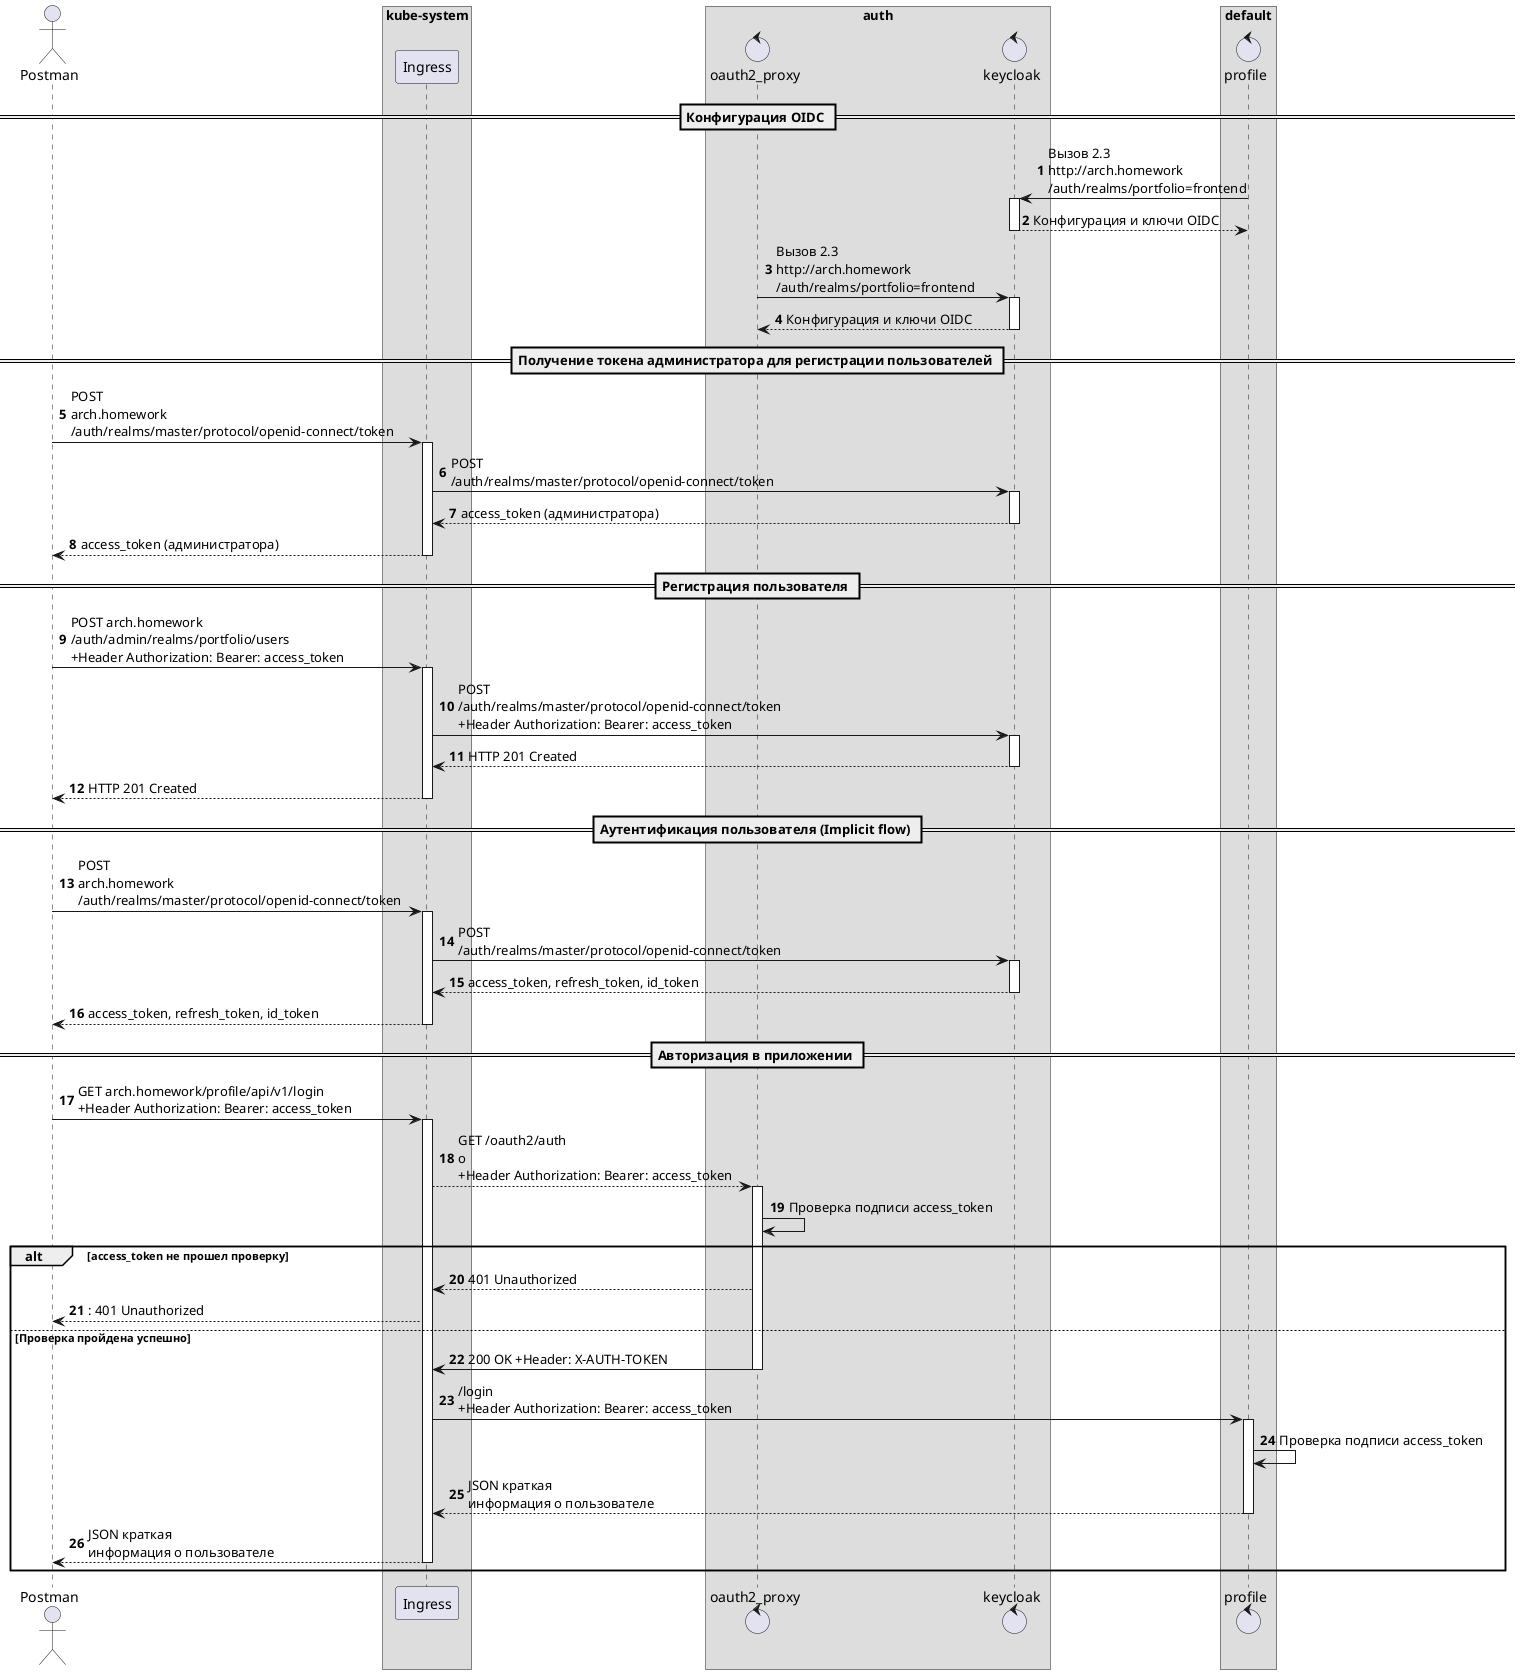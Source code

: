@startuml
autonumber
Actor Postman
box kube-system
participant Ingress
end box

box auth
control oauth2_proxy as oauth2
control keycloak as OIDC
end box

box default
control profile
end box
== Конфигурация OIDC == 
profile->OIDC: Вызов 2.3\nhttp://arch.homework\n/auth/realms/portfolio=frontend
activate OIDC
OIDC-->profile: Конфигурация и ключи OIDC
deactivate OIDC
oauth2->OIDC: Вызов 2.3\nhttp://arch.homework\n/auth/realms/portfolio=frontend
activate OIDC
OIDC-->oauth2: Конфигурация и ключи OIDC
deactivate OIDC

== Получение токена администратора для регистрации пользователей ==

Postman->Ingress: POST\narch.homework\n/auth/realms/master/protocol/openid-connect/token
activate Ingress
    Ingress->OIDC: POST\n/auth/realms/master/protocol/openid-connect/token
    activate OIDC 
    OIDC-->Ingress:access_token (администратора)
    deactivate OIDC
Ingress-->Postman: access_token (администратора)
deactivate Ingress

== Регистрация пользователя ==

Postman->Ingress: POST arch.homework\n/auth/admin/realms/portfolio/users\n+Header Authorization: Bearer: access_token
activate Ingress
    Ingress->OIDC: POST\n/auth/realms/master/protocol/openid-connect/token\n+Header Authorization: Bearer: access_token
    activate OIDC 
    OIDC-->Ingress: HTTP 201 Created
    deactivate OIDC
Ingress-->Postman:  HTTP 201 Created
deactivate Ingress

== Аутентификация пользователя (Implicit flow) ==

Postman->Ingress: POST\narch.homework\n/auth/realms/master/protocol/openid-connect/token
activate Ingress
    Ingress->OIDC: POST\n/auth/realms/master/protocol/openid-connect/token
    activate OIDC 
    OIDC-->Ingress:access_token, refresh_token, id_token
    deactivate OIDC
Ingress-->Postman: access_token, refresh_token, id_token
deactivate Ingress

== Авторизация в приложении ==

Postman->Ingress: GET arch.homework/profile/api/v1/login\n+Header Authorization: Bearer: access_token
activate Ingress
    Ingress-->oauth2: GET /oauth2/auth\no\n+Header Authorization: Bearer: access_token
    activate oauth2
    oauth2->oauth2:  Проверка подписи access_token
alt access_token не прошел проверку
    oauth2-->Ingress: 401 Unauthorized
    Ingress-->Postman: : 401 Unauthorized
else Проверка пройдена успешно
    oauth2->Ingress: 200 OK +Header: X-AUTH-TOKEN    
    deactivate oauth2
    Ingress->profile: /login\n+Header Authorization: Bearer: access_token
    activate profile
    profile->profile:  Проверка подписи access_token    
    profile-->Ingress: JSON краткая\nинформация о пользователе
    deactivate profile
Ingress-->Postman: JSON краткая\nинформация о пользователе
deactivate Ingress
end

@enduml